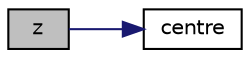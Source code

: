 digraph "z"
{
  bgcolor="transparent";
  edge [fontname="Helvetica",fontsize="10",labelfontname="Helvetica",labelfontsize="10"];
  node [fontname="Helvetica",fontsize="10",shape=record];
  rankdir="LR";
  Node1 [label="z",height=0.2,width=0.4,color="black", fillcolor="grey75", style="filled", fontcolor="black"];
  Node1 -> Node2 [color="midnightblue",fontsize="10",style="solid",fontname="Helvetica"];
  Node2 [label="centre",height=0.2,width=0.4,color="black",URL="$a02884.html#a03d976bb3f83efd6432dc3a94173f4f8",tooltip="Return *this (used for point which is a typedef to Vector<scalar>. "];
}
